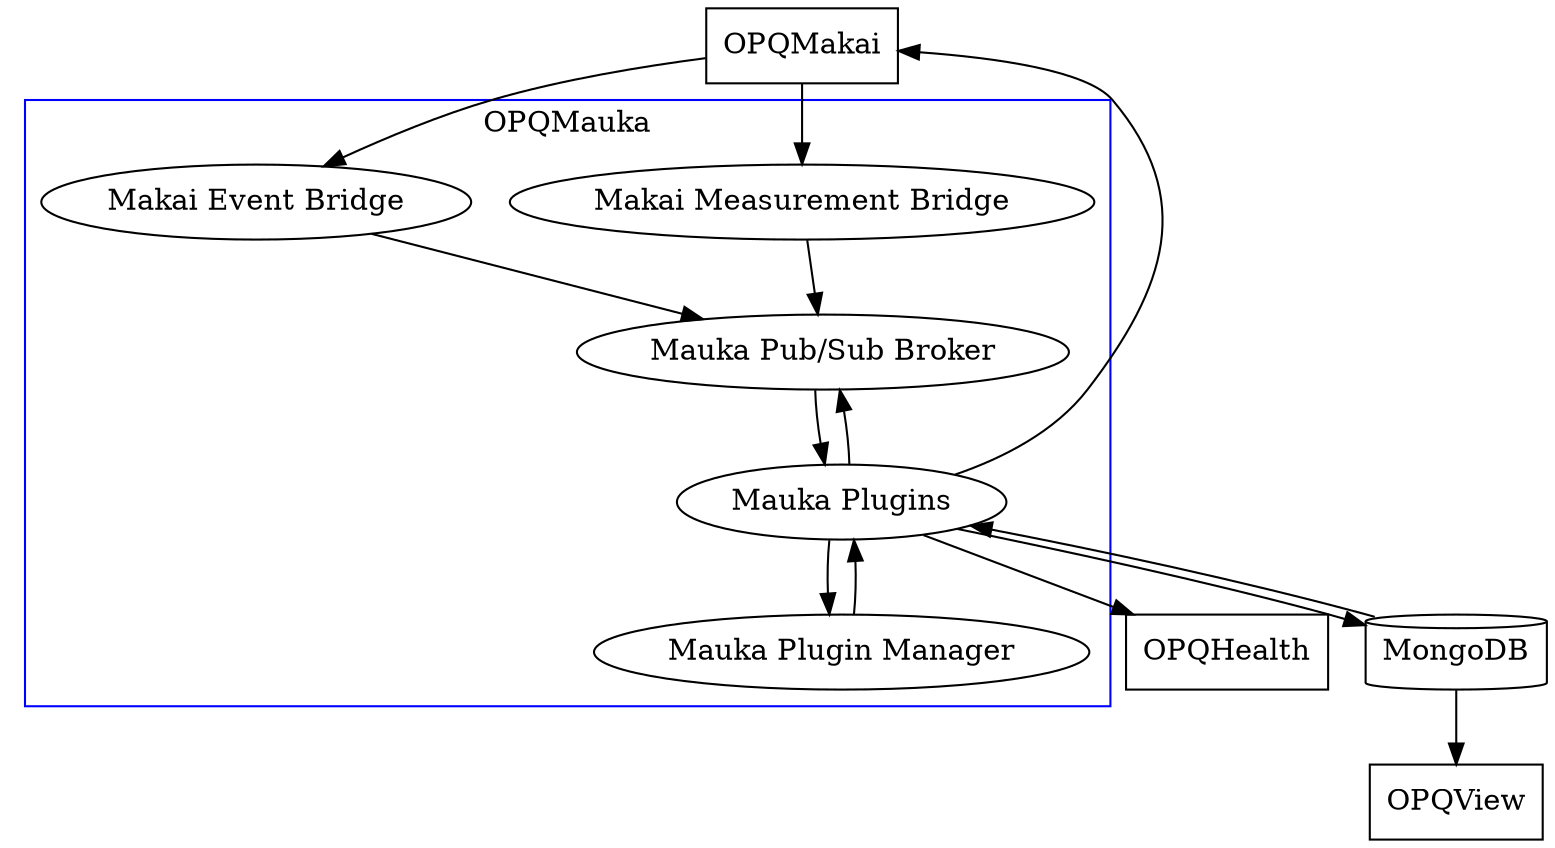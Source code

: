 digraph mauka_services_diagram {
    OPQMakai[shape=box];

    subgraph cluster_mauka {
        label="OPQMauka";
        MakaiMeasurementBridge [label="Makai Measurement Bridge"];
        MakaiEventBridge [label="Makai Event Bridge"];
        PubSubBroker [label="Mauka Pub/Sub Broker"];
        MaukaPlugins [label="Mauka Plugins"];
        MaukaPluginManager [label="Mauka Plugin Manager"];
        color=blue;

        MakaiMeasurementBridge -> PubSubBroker
        MakaiEventBridge -> PubSubBroker
        PubSubBroker -> MaukaPlugins
        MaukaPlugins -> PubSubBroker
        MaukaPlugins -> MaukaPluginManager
        MaukaPluginManager -> MaukaPlugins
    }

    OPQMakai -> MakaiMeasurementBridge
    OPQMakai -> MakaiEventBridge

    OPQHealth[shape=box];
    OPQView[shape=box]
    MongoDB[shape=cylinder];

    MaukaPlugins -> MongoDB
    MongoDB -> MaukaPlugins
    MaukaPlugins -> OPQHealth

    MongoDB -> OPQView

    MaukaPlugins -> OPQMakai
}